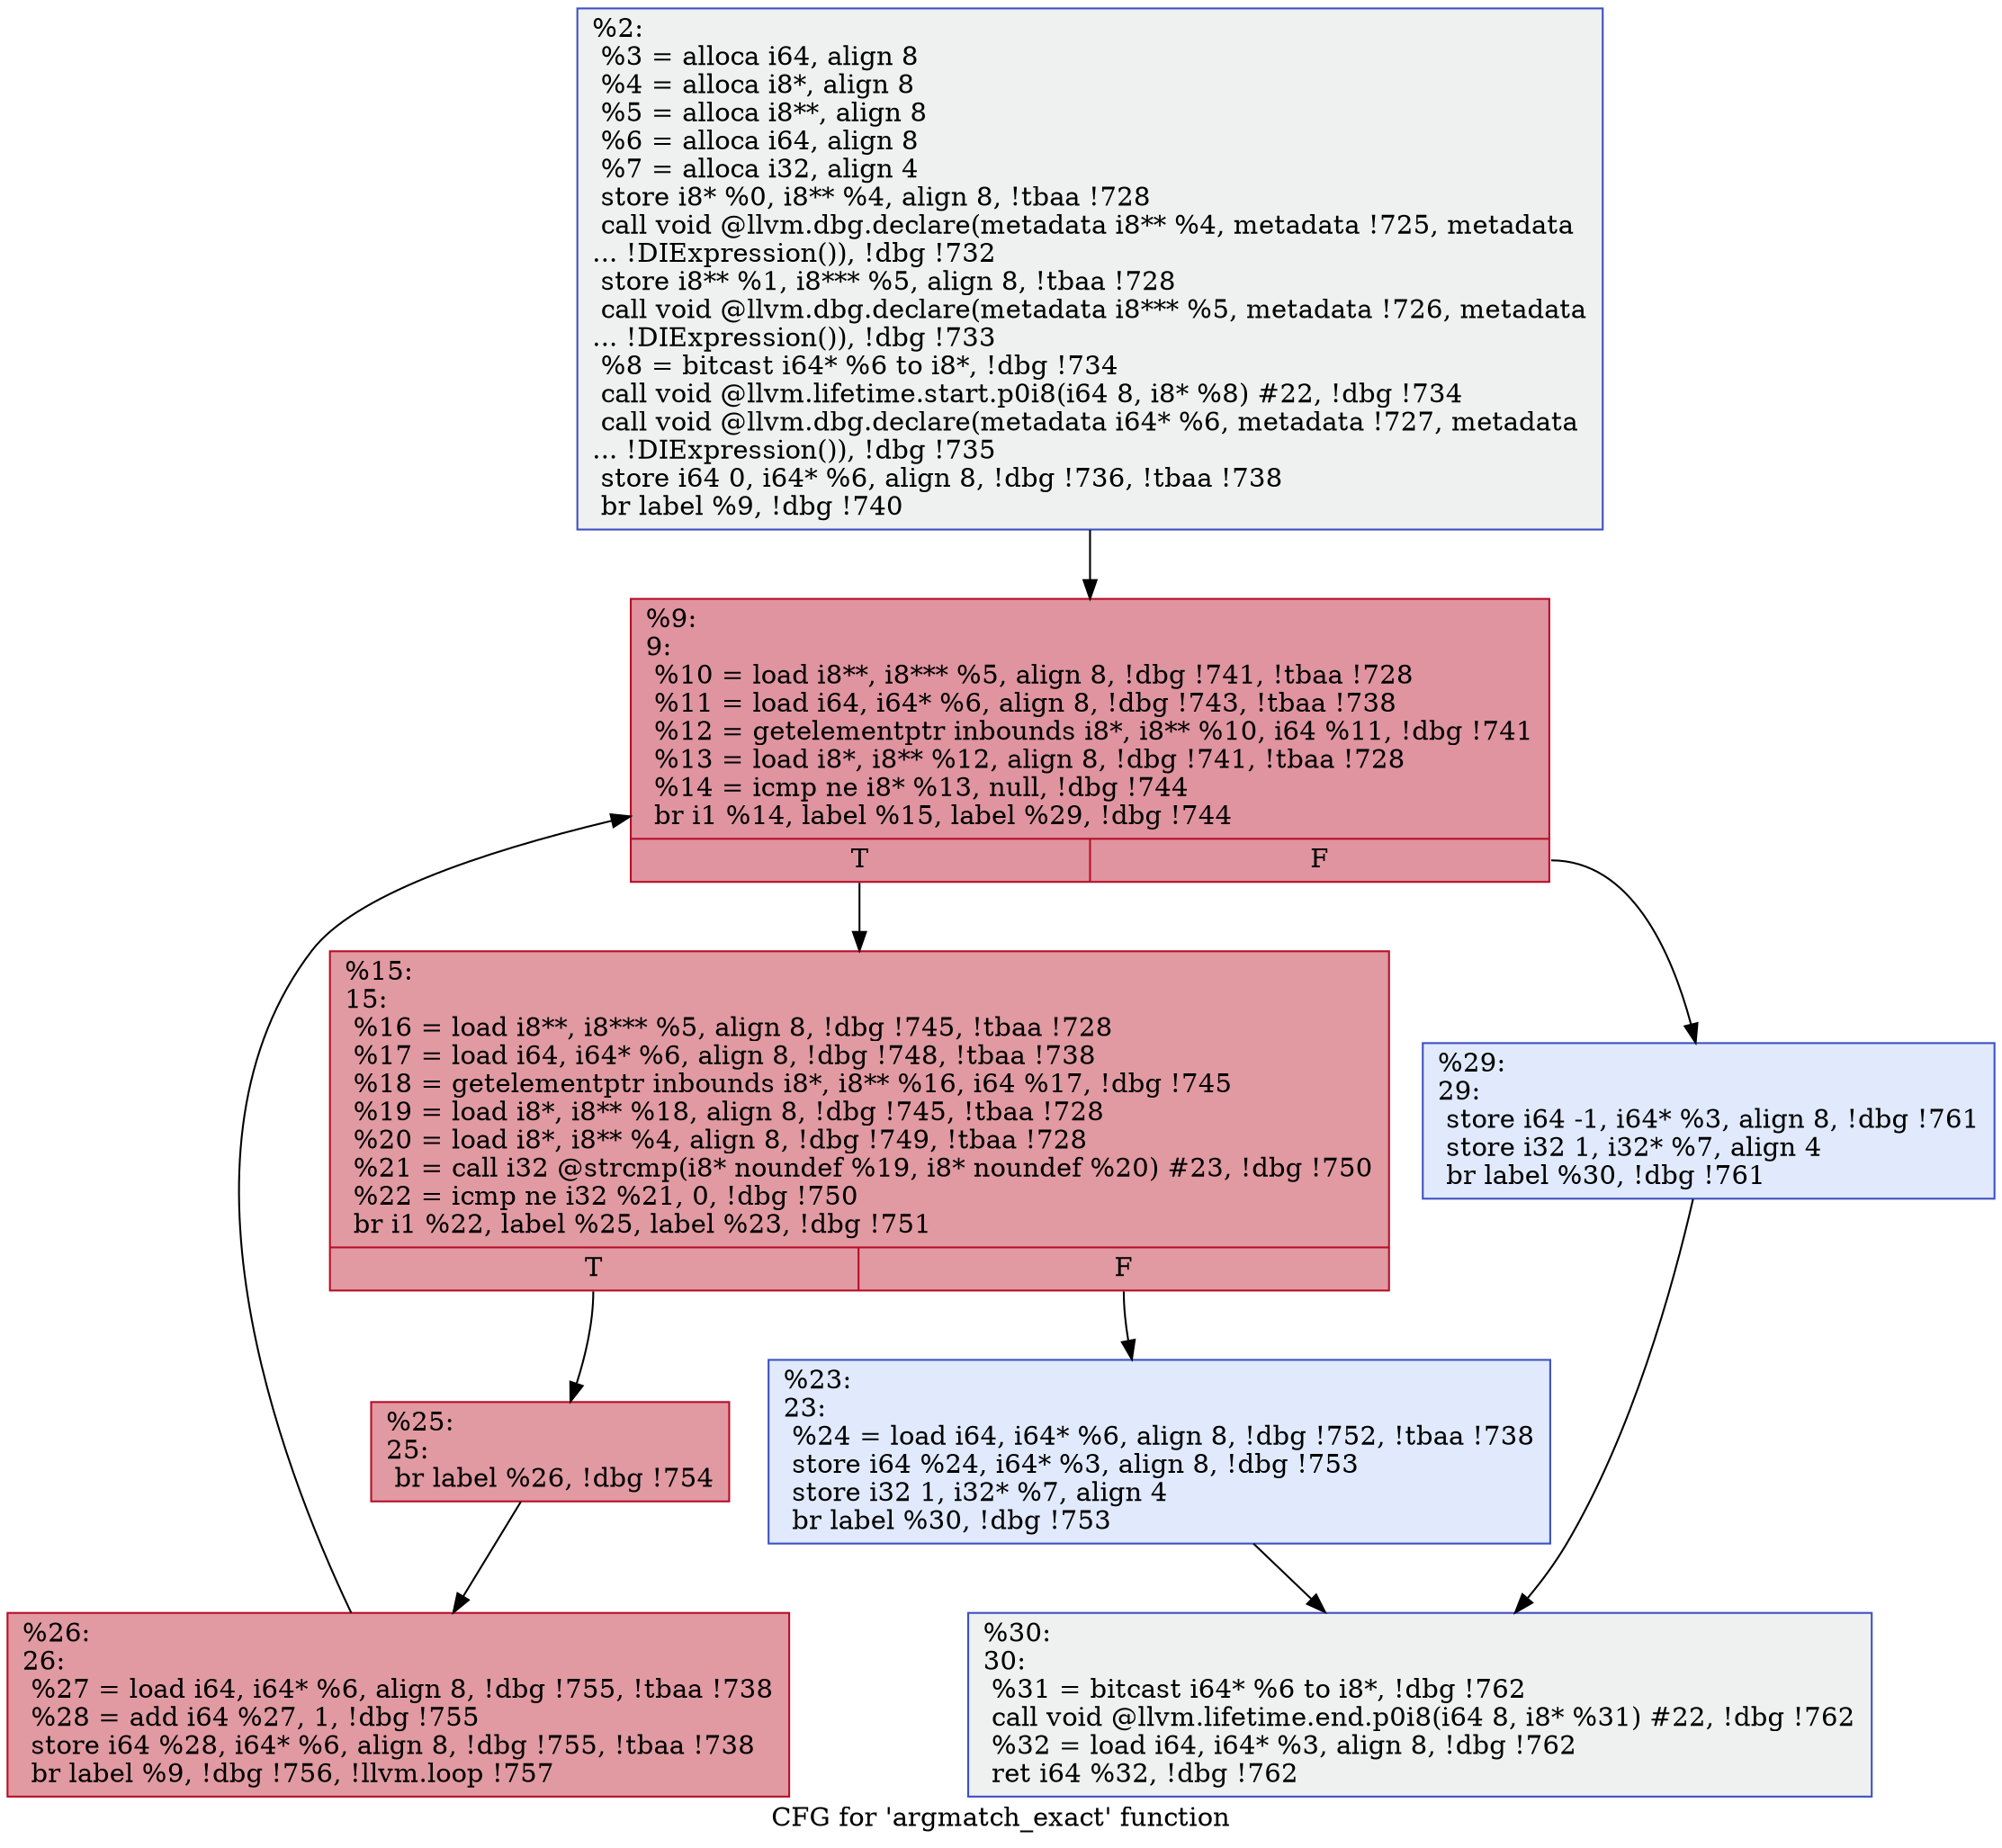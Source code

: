 digraph "CFG for 'argmatch_exact' function" {
	label="CFG for 'argmatch_exact' function";

	Node0x2452630 [shape=record,color="#3d50c3ff", style=filled, fillcolor="#dbdcde70",label="{%2:\l  %3 = alloca i64, align 8\l  %4 = alloca i8*, align 8\l  %5 = alloca i8**, align 8\l  %6 = alloca i64, align 8\l  %7 = alloca i32, align 4\l  store i8* %0, i8** %4, align 8, !tbaa !728\l  call void @llvm.dbg.declare(metadata i8** %4, metadata !725, metadata\l... !DIExpression()), !dbg !732\l  store i8** %1, i8*** %5, align 8, !tbaa !728\l  call void @llvm.dbg.declare(metadata i8*** %5, metadata !726, metadata\l... !DIExpression()), !dbg !733\l  %8 = bitcast i64* %6 to i8*, !dbg !734\l  call void @llvm.lifetime.start.p0i8(i64 8, i8* %8) #22, !dbg !734\l  call void @llvm.dbg.declare(metadata i64* %6, metadata !727, metadata\l... !DIExpression()), !dbg !735\l  store i64 0, i64* %6, align 8, !dbg !736, !tbaa !738\l  br label %9, !dbg !740\l}"];
	Node0x2452630 -> Node0x2452680;
	Node0x2452680 [shape=record,color="#b70d28ff", style=filled, fillcolor="#b70d2870",label="{%9:\l9:                                                \l  %10 = load i8**, i8*** %5, align 8, !dbg !741, !tbaa !728\l  %11 = load i64, i64* %6, align 8, !dbg !743, !tbaa !738\l  %12 = getelementptr inbounds i8*, i8** %10, i64 %11, !dbg !741\l  %13 = load i8*, i8** %12, align 8, !dbg !741, !tbaa !728\l  %14 = icmp ne i8* %13, null, !dbg !744\l  br i1 %14, label %15, label %29, !dbg !744\l|{<s0>T|<s1>F}}"];
	Node0x2452680:s0 -> Node0x24526d0;
	Node0x2452680:s1 -> Node0x2452810;
	Node0x24526d0 [shape=record,color="#b70d28ff", style=filled, fillcolor="#bb1b2c70",label="{%15:\l15:                                               \l  %16 = load i8**, i8*** %5, align 8, !dbg !745, !tbaa !728\l  %17 = load i64, i64* %6, align 8, !dbg !748, !tbaa !738\l  %18 = getelementptr inbounds i8*, i8** %16, i64 %17, !dbg !745\l  %19 = load i8*, i8** %18, align 8, !dbg !745, !tbaa !728\l  %20 = load i8*, i8** %4, align 8, !dbg !749, !tbaa !728\l  %21 = call i32 @strcmp(i8* noundef %19, i8* noundef %20) #23, !dbg !750\l  %22 = icmp ne i32 %21, 0, !dbg !750\l  br i1 %22, label %25, label %23, !dbg !751\l|{<s0>T|<s1>F}}"];
	Node0x24526d0:s0 -> Node0x2452770;
	Node0x24526d0:s1 -> Node0x2452720;
	Node0x2452720 [shape=record,color="#3d50c3ff", style=filled, fillcolor="#b9d0f970",label="{%23:\l23:                                               \l  %24 = load i64, i64* %6, align 8, !dbg !752, !tbaa !738\l  store i64 %24, i64* %3, align 8, !dbg !753\l  store i32 1, i32* %7, align 4\l  br label %30, !dbg !753\l}"];
	Node0x2452720 -> Node0x2452860;
	Node0x2452770 [shape=record,color="#b70d28ff", style=filled, fillcolor="#bb1b2c70",label="{%25:\l25:                                               \l  br label %26, !dbg !754\l}"];
	Node0x2452770 -> Node0x24527c0;
	Node0x24527c0 [shape=record,color="#b70d28ff", style=filled, fillcolor="#bb1b2c70",label="{%26:\l26:                                               \l  %27 = load i64, i64* %6, align 8, !dbg !755, !tbaa !738\l  %28 = add i64 %27, 1, !dbg !755\l  store i64 %28, i64* %6, align 8, !dbg !755, !tbaa !738\l  br label %9, !dbg !756, !llvm.loop !757\l}"];
	Node0x24527c0 -> Node0x2452680;
	Node0x2452810 [shape=record,color="#3d50c3ff", style=filled, fillcolor="#b9d0f970",label="{%29:\l29:                                               \l  store i64 -1, i64* %3, align 8, !dbg !761\l  store i32 1, i32* %7, align 4\l  br label %30, !dbg !761\l}"];
	Node0x2452810 -> Node0x2452860;
	Node0x2452860 [shape=record,color="#3d50c3ff", style=filled, fillcolor="#dbdcde70",label="{%30:\l30:                                               \l  %31 = bitcast i64* %6 to i8*, !dbg !762\l  call void @llvm.lifetime.end.p0i8(i64 8, i8* %31) #22, !dbg !762\l  %32 = load i64, i64* %3, align 8, !dbg !762\l  ret i64 %32, !dbg !762\l}"];
}
